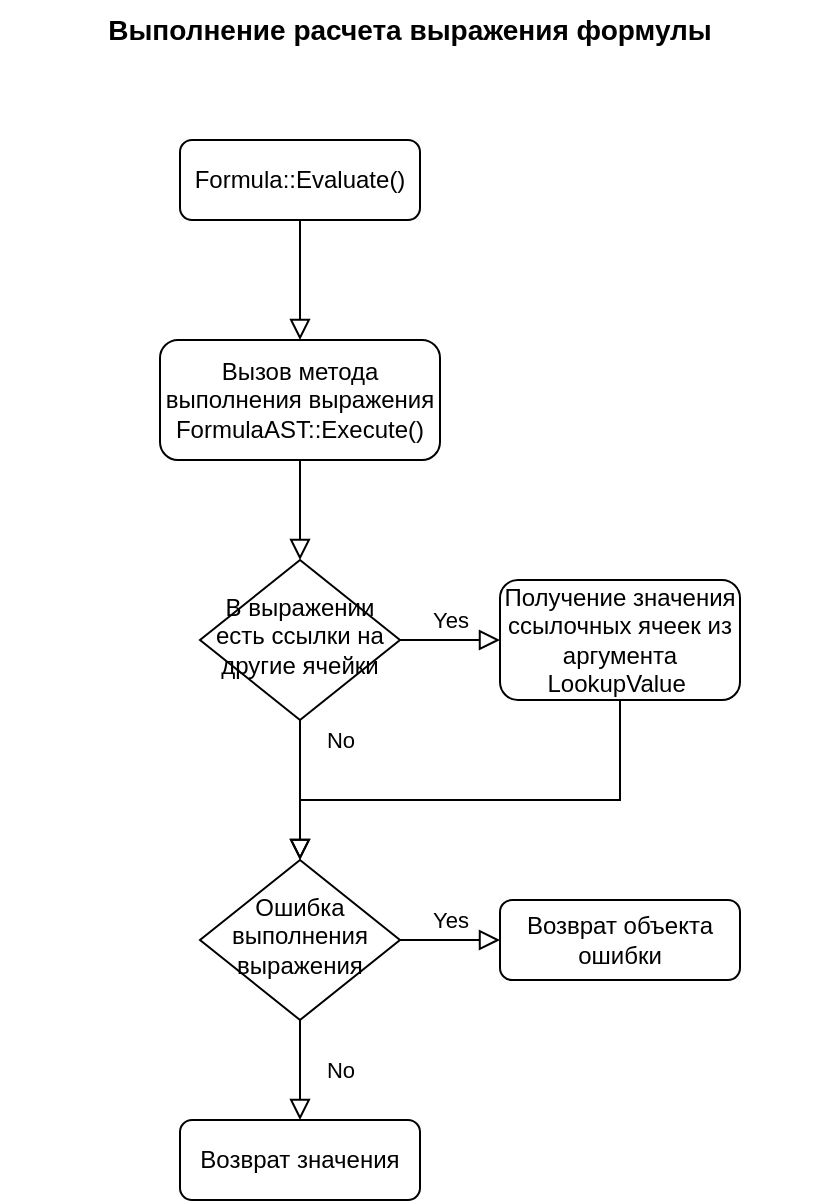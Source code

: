 <mxfile version="21.3.2" type="device">
  <diagram id="C5RBs43oDa-KdzZeNtuy" name="Page-1">
    <mxGraphModel dx="1506" dy="828" grid="1" gridSize="10" guides="1" tooltips="1" connect="1" arrows="1" fold="1" page="1" pageScale="1" pageWidth="827" pageHeight="1169" math="0" shadow="0">
      <root>
        <mxCell id="WIyWlLk6GJQsqaUBKTNV-0" />
        <mxCell id="WIyWlLk6GJQsqaUBKTNV-1" parent="WIyWlLk6GJQsqaUBKTNV-0" />
        <mxCell id="WIyWlLk6GJQsqaUBKTNV-3" value="Formula::Evaluate()" style="rounded=1;whiteSpace=wrap;html=1;fontSize=12;glass=0;strokeWidth=1;shadow=0;" parent="WIyWlLk6GJQsqaUBKTNV-1" vertex="1">
          <mxGeometry x="260" y="160" width="120" height="40" as="geometry" />
        </mxCell>
        <mxCell id="WIyWlLk6GJQsqaUBKTNV-4" value="No" style="rounded=0;html=1;jettySize=auto;orthogonalLoop=1;fontSize=11;endArrow=block;endFill=0;endSize=8;strokeWidth=1;shadow=0;labelBackgroundColor=none;edgeStyle=orthogonalEdgeStyle;" parent="WIyWlLk6GJQsqaUBKTNV-1" source="WIyWlLk6GJQsqaUBKTNV-6" target="WIyWlLk6GJQsqaUBKTNV-11" edge="1">
          <mxGeometry y="20" relative="1" as="geometry">
            <mxPoint as="offset" />
            <mxPoint x="320" y="640" as="targetPoint" />
          </mxGeometry>
        </mxCell>
        <mxCell id="WIyWlLk6GJQsqaUBKTNV-5" value="Yes" style="edgeStyle=orthogonalEdgeStyle;rounded=0;html=1;jettySize=auto;orthogonalLoop=1;fontSize=11;endArrow=block;endFill=0;endSize=8;strokeWidth=1;shadow=0;labelBackgroundColor=none;" parent="WIyWlLk6GJQsqaUBKTNV-1" source="WIyWlLk6GJQsqaUBKTNV-6" target="WIyWlLk6GJQsqaUBKTNV-7" edge="1">
          <mxGeometry y="10" relative="1" as="geometry">
            <mxPoint as="offset" />
          </mxGeometry>
        </mxCell>
        <mxCell id="WIyWlLk6GJQsqaUBKTNV-6" value="Ошибка выполнения выражения" style="rhombus;whiteSpace=wrap;html=1;shadow=0;fontFamily=Helvetica;fontSize=12;align=center;strokeWidth=1;spacing=6;spacingTop=-4;" parent="WIyWlLk6GJQsqaUBKTNV-1" vertex="1">
          <mxGeometry x="270" y="520" width="100" height="80" as="geometry" />
        </mxCell>
        <mxCell id="WIyWlLk6GJQsqaUBKTNV-7" value="Возврат объекта ошибки" style="rounded=1;whiteSpace=wrap;html=1;fontSize=12;glass=0;strokeWidth=1;shadow=0;" parent="WIyWlLk6GJQsqaUBKTNV-1" vertex="1">
          <mxGeometry x="420" y="540" width="120" height="40" as="geometry" />
        </mxCell>
        <mxCell id="WIyWlLk6GJQsqaUBKTNV-11" value="Возврат значения" style="rounded=1;whiteSpace=wrap;html=1;fontSize=12;glass=0;strokeWidth=1;shadow=0;" parent="WIyWlLk6GJQsqaUBKTNV-1" vertex="1">
          <mxGeometry x="260" y="650" width="120" height="40" as="geometry" />
        </mxCell>
        <mxCell id="sNxrRUBcWVlxjbHSFgTi-0" value="" style="rounded=0;html=1;jettySize=auto;orthogonalLoop=1;fontSize=11;endArrow=block;endFill=0;endSize=8;strokeWidth=1;shadow=0;labelBackgroundColor=none;edgeStyle=orthogonalEdgeStyle;" edge="1" parent="WIyWlLk6GJQsqaUBKTNV-1" source="sNxrRUBcWVlxjbHSFgTi-1" target="sNxrRUBcWVlxjbHSFgTi-8">
          <mxGeometry relative="1" as="geometry">
            <mxPoint x="490" y="360" as="targetPoint" />
          </mxGeometry>
        </mxCell>
        <mxCell id="sNxrRUBcWVlxjbHSFgTi-2" value="" style="rounded=0;html=1;jettySize=auto;orthogonalLoop=1;fontSize=11;endArrow=block;endFill=0;endSize=8;strokeWidth=1;shadow=0;labelBackgroundColor=none;edgeStyle=orthogonalEdgeStyle;" edge="1" parent="WIyWlLk6GJQsqaUBKTNV-1" source="WIyWlLk6GJQsqaUBKTNV-3" target="sNxrRUBcWVlxjbHSFgTi-1">
          <mxGeometry relative="1" as="geometry">
            <mxPoint x="320" y="270" as="sourcePoint" />
            <mxPoint x="320" y="380" as="targetPoint" />
          </mxGeometry>
        </mxCell>
        <mxCell id="sNxrRUBcWVlxjbHSFgTi-1" value="Вызов метода выполнения выражения FormulaAST::Execute()" style="rounded=1;whiteSpace=wrap;html=1;fontSize=12;glass=0;strokeWidth=1;shadow=0;" vertex="1" parent="WIyWlLk6GJQsqaUBKTNV-1">
          <mxGeometry x="250" y="260" width="140" height="60" as="geometry" />
        </mxCell>
        <mxCell id="sNxrRUBcWVlxjbHSFgTi-6" value="No" style="rounded=0;html=1;jettySize=auto;orthogonalLoop=1;fontSize=11;endArrow=block;endFill=0;endSize=8;strokeWidth=1;shadow=0;labelBackgroundColor=none;edgeStyle=orthogonalEdgeStyle;" edge="1" parent="WIyWlLk6GJQsqaUBKTNV-1" source="sNxrRUBcWVlxjbHSFgTi-8" target="WIyWlLk6GJQsqaUBKTNV-6">
          <mxGeometry x="-0.714" y="20" relative="1" as="geometry">
            <mxPoint as="offset" />
            <mxPoint x="430" y="500" as="targetPoint" />
          </mxGeometry>
        </mxCell>
        <mxCell id="sNxrRUBcWVlxjbHSFgTi-7" value="Yes" style="edgeStyle=orthogonalEdgeStyle;rounded=0;html=1;jettySize=auto;orthogonalLoop=1;fontSize=11;endArrow=block;endFill=0;endSize=8;strokeWidth=1;shadow=0;labelBackgroundColor=none;" edge="1" parent="WIyWlLk6GJQsqaUBKTNV-1" source="sNxrRUBcWVlxjbHSFgTi-8" target="sNxrRUBcWVlxjbHSFgTi-9">
          <mxGeometry y="10" relative="1" as="geometry">
            <mxPoint as="offset" />
            <mxPoint x="530" y="420" as="targetPoint" />
          </mxGeometry>
        </mxCell>
        <mxCell id="sNxrRUBcWVlxjbHSFgTi-8" value="В выражении есть ссылки на другие ячейки" style="rhombus;whiteSpace=wrap;html=1;shadow=0;fontFamily=Helvetica;fontSize=12;align=center;strokeWidth=1;spacing=6;spacingTop=-4;" vertex="1" parent="WIyWlLk6GJQsqaUBKTNV-1">
          <mxGeometry x="270" y="370" width="100" height="80" as="geometry" />
        </mxCell>
        <mxCell id="sNxrRUBcWVlxjbHSFgTi-9" value="Получение значения ссылочных ячеек из аргумента LookupValue&amp;nbsp;" style="rounded=1;whiteSpace=wrap;html=1;fontSize=12;glass=0;strokeWidth=1;shadow=0;" vertex="1" parent="WIyWlLk6GJQsqaUBKTNV-1">
          <mxGeometry x="420" y="380" width="120" height="60" as="geometry" />
        </mxCell>
        <mxCell id="sNxrRUBcWVlxjbHSFgTi-10" value="" style="rounded=0;html=1;jettySize=auto;orthogonalLoop=1;fontSize=11;endArrow=block;endFill=0;endSize=8;strokeWidth=1;shadow=0;labelBackgroundColor=none;edgeStyle=orthogonalEdgeStyle;" edge="1" parent="WIyWlLk6GJQsqaUBKTNV-1" source="sNxrRUBcWVlxjbHSFgTi-9" target="WIyWlLk6GJQsqaUBKTNV-6">
          <mxGeometry relative="1" as="geometry">
            <mxPoint x="440" y="510" as="targetPoint" />
            <mxPoint x="440" y="460" as="sourcePoint" />
            <Array as="points">
              <mxPoint x="480" y="490" />
              <mxPoint x="320" y="490" />
            </Array>
          </mxGeometry>
        </mxCell>
        <mxCell id="sNxrRUBcWVlxjbHSFgTi-11" value="&lt;b&gt;&lt;font style=&quot;font-size: 14px;&quot;&gt;Выполнение расчета выражения формулы&lt;/font&gt;&lt;/b&gt;" style="text;html=1;strokeColor=none;fillColor=none;align=center;verticalAlign=middle;whiteSpace=wrap;rounded=0;" vertex="1" parent="WIyWlLk6GJQsqaUBKTNV-1">
          <mxGeometry x="170" y="90" width="410" height="30" as="geometry" />
        </mxCell>
      </root>
    </mxGraphModel>
  </diagram>
</mxfile>
